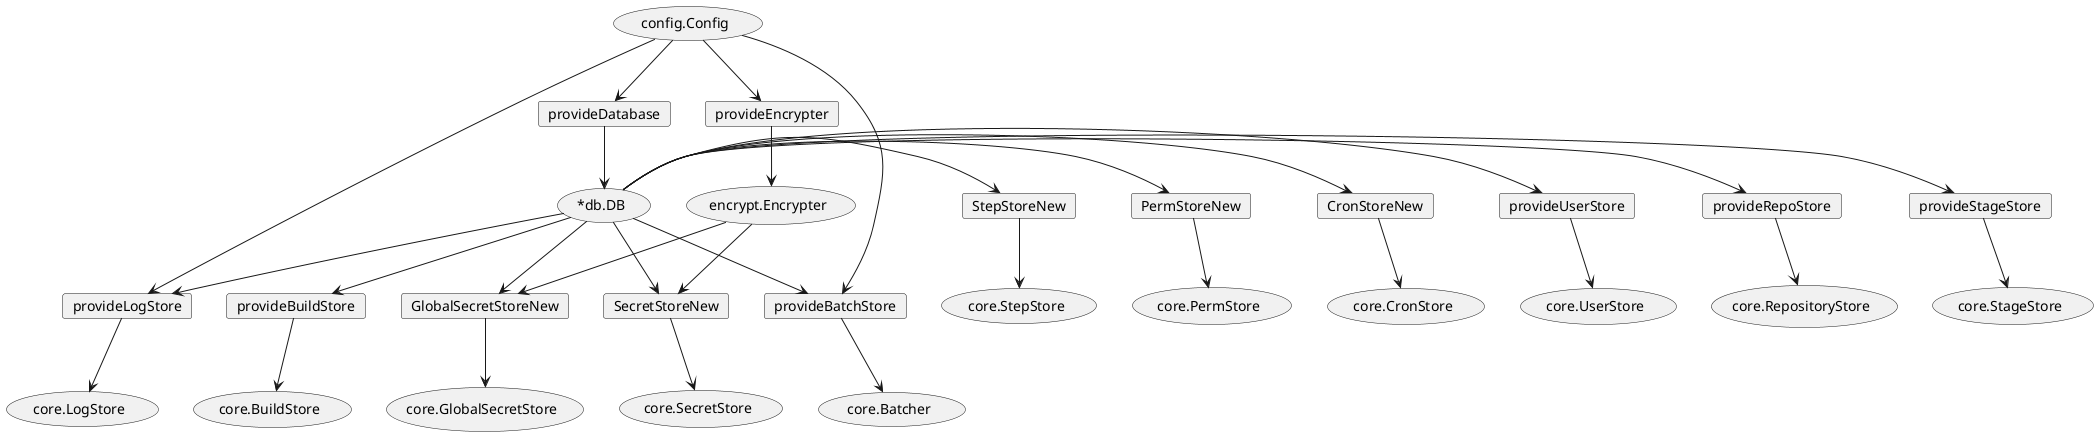 @startuml

card provideDatabase
(config.Config) --> provideDatabase
provideDatabase --> (*db.DB)

card provideEncrypter
(config.Config) --> provideEncrypter
provideEncrypter --> (encrypt.Encrypter)

card provideBuildStore
(*db.DB) --> provideBuildStore
provideBuildStore --> (core.BuildStore)

card provideLogStore
(*db.DB) --> provideLogStore
(config.Config)  --> provideLogStore
provideLogStore --> (core.LogStore)

card provideStageStore
(*db.DB) -> provideStageStore
provideStageStore--> (core.StageStore)

card provideRepoStore
(*db.DB) -> provideRepoStore
provideRepoStore--> (core.RepositoryStore)

card provideUserStore
(*db.DB) -> provideUserStore
provideUserStore --> (core.UserStore)

card provideBatchStore
(*db.DB) --> provideBatchStore
(config.Config) --> provideBatchStore
provideBatchStore --> (core.Batcher)

card CronStoreNew
(*db.DB) -> CronStoreNew
CronStoreNew --> (core.CronStore)

card PermStoreNew
(*db.DB) -> PermStoreNew
PermStoreNew --> (core.PermStore)

card SecretStoreNew
(*db.DB) --> SecretStoreNew
(encrypt.Encrypter) --> SecretStoreNew
SecretStoreNew --> (core.SecretStore)

card GlobalSecretStoreNew
(*db.DB) --> GlobalSecretStoreNew
(encrypt.Encrypter) --> GlobalSecretStoreNew
GlobalSecretStoreNew --> (core.GlobalSecretStore)

card StepStoreNew
(*db.DB) -> StepStoreNew
StepStoreNew --> (core.StepStore)


@enduml
